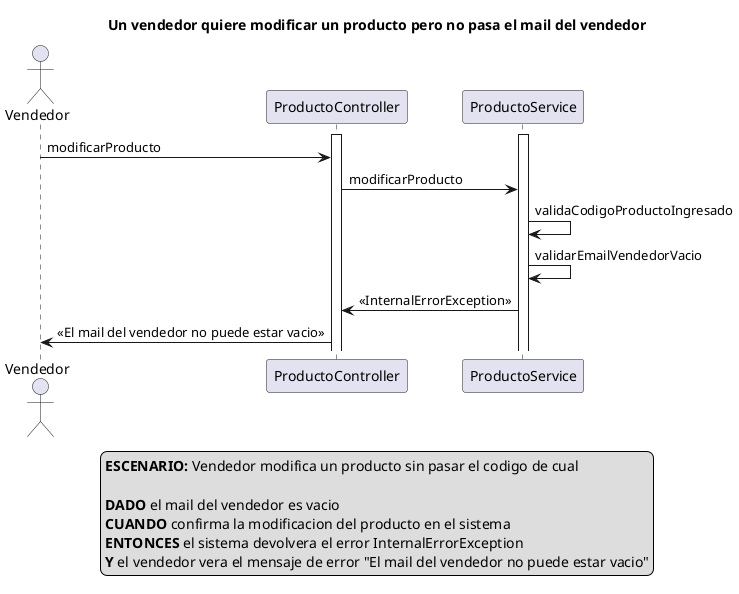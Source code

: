 @startuml
actor Vendedor
activate ProductoController
activate ProductoService

title Un vendedor quiere modificar un producto pero no pasa el mail del vendedor

Vendedor -> ProductoController: modificarProducto

ProductoController -> ProductoService: modificarProducto

ProductoService -> ProductoService: validaCodigoProductoIngresado

ProductoService -> ProductoService: validarEmailVendedorVacio

ProductoService -> ProductoController: <<InternalErrorException>>

ProductoController -> Vendedor: <<El mail del vendedor no puede estar vacio>>

legend
<b>ESCENARIO:</b> Vendedor modifica un producto sin pasar el codigo de cual

<b>DADO</b> el mail del vendedor es vacio
<b>CUANDO</b> confirma la modificacion del producto en el sistema  
<b>ENTONCES</b> el sistema devolvera el error InternalErrorException
<b>Y</b> el vendedor vera el mensaje de error "El mail del vendedor no puede estar vacio"
end legend

@enduml